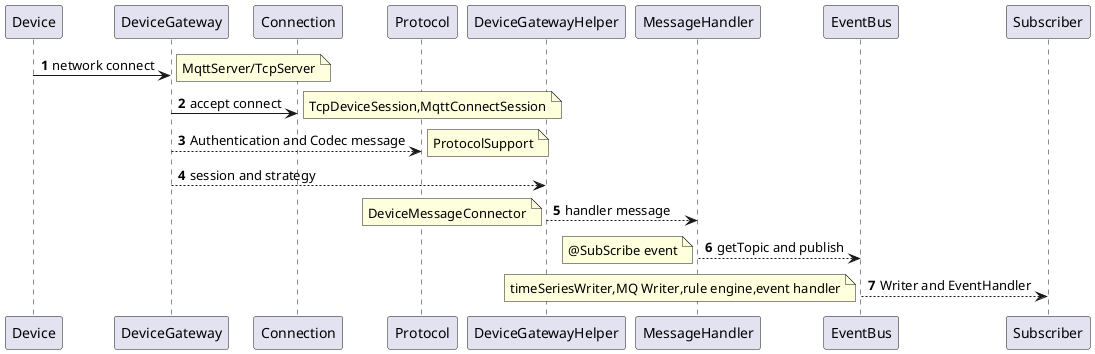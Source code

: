 @startuml
'https://plantuml.com/sequence-diagram

autonumber

Device -> DeviceGateway: network connect
note right : MqttServer/TcpServer
DeviceGateway -> Connection: accept connect
note right : TcpDeviceSession,MqttConnectSession
DeviceGateway --> Protocol: Authentication and Codec message
note right : ProtocolSupport
DeviceGateway--> DeviceGatewayHelper : session and strategy
DeviceGatewayHelper--> MessageHandler : handler message
note left: DeviceMessageConnector
MessageHandler--> EventBus : getTopic and publish
note left: @SubScribe event
EventBus--> Subscriber : Writer and EventHandler
note left:timeSeriesWriter,MQ Writer,rule engine,event handler
@enduml
